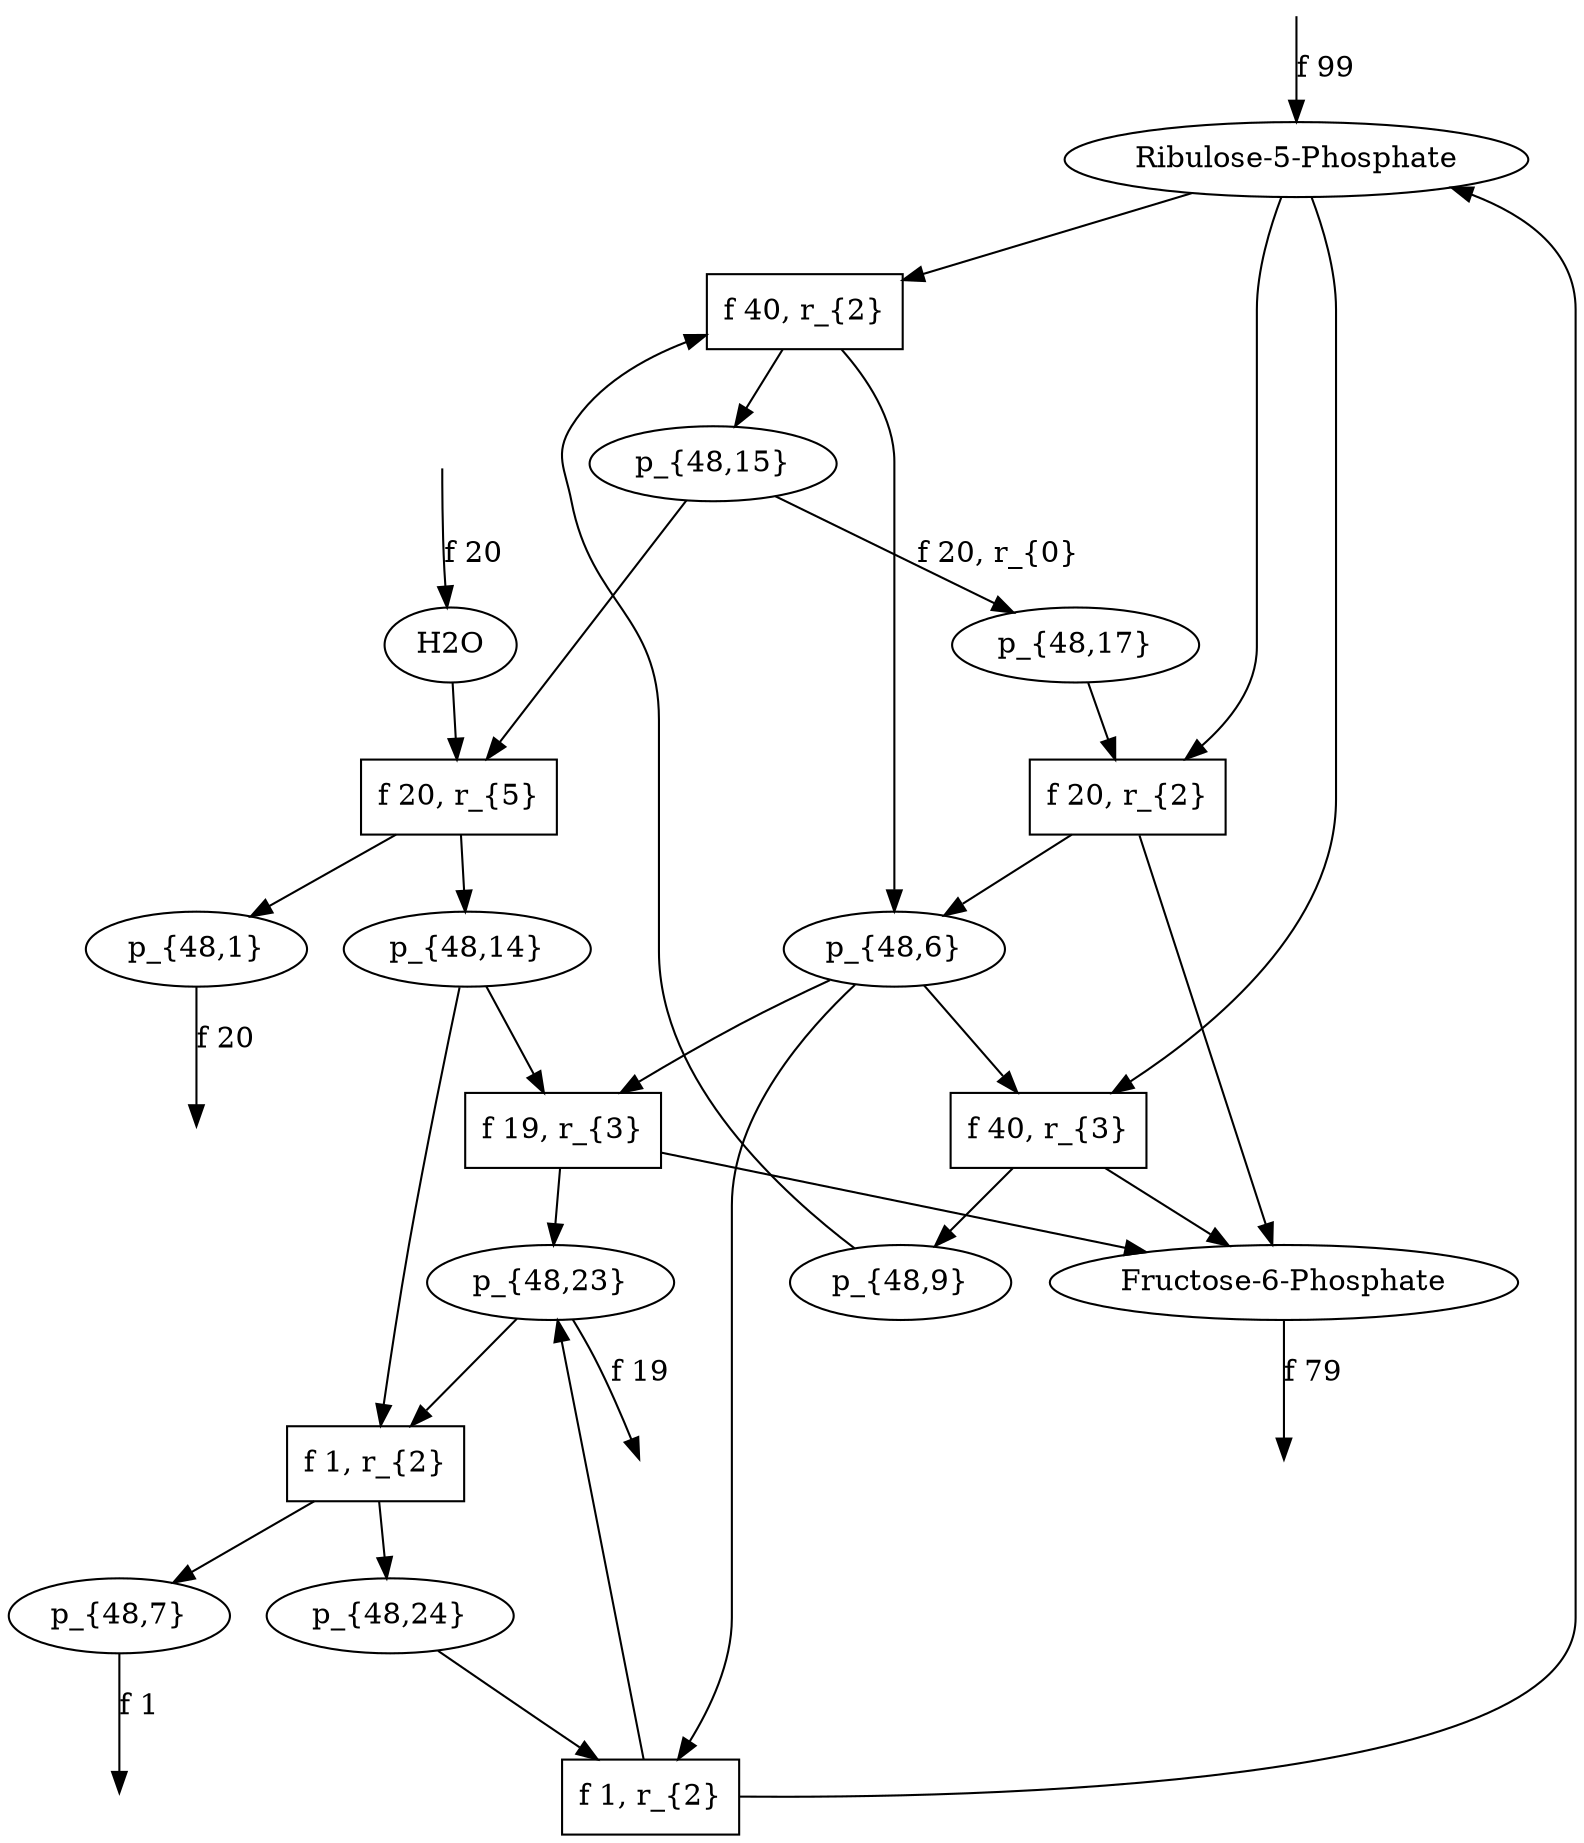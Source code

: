 digraph g {
// id = 0, graphName = Ribulose-5-Phosphate
"0-0" [ shape=ellipse label="Ribulose-5-Phosphate" image="out/004_g_0_11311100.svg" ];
// id = 1, graphName = H2O
"1-0" [ shape=ellipse label="H2O" image="out/052_g_1_11311100.svg" ];
// id = 2, graphName = p_{48,0}
// id = 4, graphName = p_{48,1}
"4-0" [ shape=ellipse label="p_{48,1}" image="out/054_g_1652_11311100.svg" ];
// id = 5, graphName = p_{48,2}
// id = 7, graphName = p_{48,3}
// id = 9, graphName = p_{48,4}
// id = 10, graphName = p_{48,5}
// id = 12, graphName = p_{48,6}
"12-0" [ shape=ellipse label="p_{48,6}" image="out/056_g_1663_11311100.svg" ];
// id = 14, graphName = p_{48,7}
"14-0" [ shape=ellipse label="p_{48,7}" image="out/058_g_1666_11311100.svg" ];
// id = 15, graphName = p_{48,8}
// id = 17, graphName = p_{48,9}
"17-0" [ shape=ellipse label="p_{48,9}" image="out/060_g_1671_11311100.svg" ];
// id = 20, graphName = p_{48,10}
// id = 23, graphName = p_{48,11}
// id = 25, graphName = p_{48,12}
// id = 27, graphName = p_{48,13}
// id = 36, graphName = p_{48,14}
"36-0" [ shape=ellipse label="p_{48,14}" image="out/062_g_1718_11311100.svg" ];
// id = 38, graphName = p_{48,15}
"38-0" [ shape=ellipse label="p_{48,15}" image="out/064_g_1720_11311100.svg" ];
// id = 51, graphName = p_{48,16}
// id = 52, graphName = p_{48,17}
"52-0" [ shape=ellipse label="p_{48,17}" image="out/066_g_1761_11311100.svg" ];
// id = 57, graphName = p_{48,18}
// id = 62, graphName = Fructose-6-Phosphate
"62-0" [ shape=ellipse label="Fructose-6-Phosphate" image="out/012_g_2_11311100.svg" ];
// id = 81, graphName = p_{48,19}
// id = 83, graphName = p_{48,20}
// id = 86, graphName = p_{48,21}
// id = 88, graphName = p_{48,22}
// id = 154, graphName = p_{48,23}
"154-0" [ shape=ellipse label="p_{48,23}" image="out/068_g_2219_11311100.svg" ];
// id = 213, graphName = p_{48,24}
"213-0" [ shape=ellipse label="p_{48,24}" image="out/070_g_2478_11311100.svg" ];
// id = 50{ 'Ribulose-5-Phosphate' 'p_{48,9}' }, 'Transketolase', { 'p_{48,6}' 'p_{48,15}' }
"50-0" [ shape=box label="f 40, r_{2}" ];
// id = 69{ 'Ribulose-5-Phosphate' 'p_{48,6}' }, 'Transaldolase', { 'Fructose-6-Phosphate' 'p_{48,9}' }
"69-0" [ shape=box label="f 40, r_{3}" ];
// id = 134{ 'Ribulose-5-Phosphate' 'p_{48,17}' }, 'Transketolase', { 'Fructose-6-Phosphate' 'p_{48,6}' }
"134-0" [ shape=box label="f 20, r_{2}" ];
// id = 160{ 'p_{48,6}' 'p_{48,14}' }, 'Transaldolase', { 'Fructose-6-Phosphate' 'p_{48,23}' }
"160-0" [ shape=box label="f 19, r_{3}" ];
// id = 190{ 'H2O' 'p_{48,15}' }, 'Phophohydrolase', { 'p_{48,1}' 'p_{48,14}' }
"190-0" [ shape=box label="f 20, r_{5}" ];
// id = 217{ 'p_{48,14}' 'p_{48,23}' }, 'Transketolase', { 'p_{48,7}' 'p_{48,24}' }
"217-0" [ shape=box label="f 1, r_{2}" ];
// id = 246{ 'p_{48,6}' 'p_{48,24}' }, 'Transketolase', { 'Ribulose-5-Phosphate' 'p_{48,23}' }
"246-0" [ shape=box label="f 1, r_{2}" ];
// id = 3{ 'Ribulose-5-Phosphate' }, 'Aldose-Ketose <-', { 'p_{48,0}' }
// id = 6{ 'Ribulose-5-Phosphate' 'H2O' }, 'Phophohydrolase', { 'p_{48,1}' 'p_{48,2}' }
// id = 8{ 'p_{48,2}' }, 'Aldose-Ketose <-', { 'p_{48,3}' }
// id = 11{ 'p_{48,0}' 'p_{48,2}' }, 'Transketolase', { 'p_{48,4}' 'p_{48,5}' }
// id = 13{ 'Ribulose-5-Phosphate' 'p_{48,0}' }, 'Transketolase', { 'p_{48,5}' 'p_{48,6}' }
// id = 16{ 'p_{48,0}' 'p_{48,2}' }, 'Transaldolase', { 'p_{48,7}' 'p_{48,8}' }
// id = 18{ 'Ribulose-5-Phosphate' 'p_{48,0}' }, 'Transaldolase', { 'p_{48,8}' 'p_{48,9}' }
// id = 19{ 'H2O' 'p_{48,0}' }, 'Phophohydrolase', { 'p_{48,1}' 'p_{48,3}' }
// id = 21{ 'p_{48,5}' }, 'Aldose-Ketose <-', { 'p_{48,10}' }
// id = 22{ 'p_{48,7}' }, 'Aldose-Ketose <-', { 'p_{48,7}' }
// id = 24{ 'p_{48,8}' }, 'Aldose-Ketose <-', { 'p_{48,11}' }
// id = 26{ 'p_{48,3}' 'p_{48,5}' }, 'Transketolase', { 'p_{48,0}' 'p_{48,12}' }
// id = 28{ 'p_{48,3}' 'p_{48,8}' }, 'Transketolase', { 'p_{48,12}' 'p_{48,13}' }
// id = 29{ 'p_{48,2}' 'p_{48,3}' }, 'Transketolase', { 'p_{48,4}' 'p_{48,12}' }
// id = 30{ 'Ribulose-5-Phosphate' 'p_{48,3}' }, 'Transketolase', { 'p_{48,6}' 'p_{48,12}' }
// id = 31{ 'p_{48,4}' 'p_{48,5}' }, 'Transketolase', { 'p_{48,0}' 'p_{48,2}' }
// id = 32{ 'p_{48,4}' 'p_{48,8}' }, 'Transketolase', { 'p_{48,2}' 'p_{48,13}' }
// id = 33{ 'p_{48,2}' 'p_{48,4}' }, 'Transketolase', { 'p_{48,2}' 'p_{48,4}' }
// id = 34{ 'Ribulose-5-Phosphate' 'p_{48,4}' }, 'Transketolase', { 'p_{48,2}' 'p_{48,6}' }
// id = 35{ 'p_{48,5}' 'p_{48,6}' }, 'Transketolase', { 'Ribulose-5-Phosphate' 'p_{48,0}' }
// id = 37{ 'p_{48,5}' 'p_{48,7}' }, 'Transketolase', { 'p_{48,0}' 'p_{48,14}' }
// id = 39{ 'p_{48,5}' 'p_{48,9}' }, 'Transketolase', { 'p_{48,0}' 'p_{48,15}' }
// id = 40{ 'p_{48,0}' 'p_{48,5}' }, 'Transketolase', { 'p_{48,0}' 'p_{48,5}' }
// id = 41{ 'p_{48,6}' 'p_{48,8}' }, 'Transketolase', { 'Ribulose-5-Phosphate' 'p_{48,13}' }
// id = 42{ 'p_{48,2}' 'p_{48,6}' }, 'Transketolase', { 'Ribulose-5-Phosphate' 'p_{48,4}' }
// id = 43{ 'Ribulose-5-Phosphate' 'p_{48,6}' }, 'Transketolase', { 'Ribulose-5-Phosphate' 'p_{48,6}' }
// id = 44{ 'p_{48,7}' 'p_{48,8}' }, 'Transketolase', { 'p_{48,13}' 'p_{48,14}' }
// id = 45{ 'p_{48,2}' 'p_{48,7}' }, 'Transketolase', { 'p_{48,4}' 'p_{48,14}' }
// id = 46{ 'Ribulose-5-Phosphate' 'p_{48,7}' }, 'Transketolase', { 'p_{48,6}' 'p_{48,14}' }
// id = 47{ 'p_{48,8}' 'p_{48,9}' }, 'Transketolase', { 'p_{48,13}' 'p_{48,15}' }
// id = 48{ 'p_{48,0}' 'p_{48,8}' }, 'Transketolase', { 'p_{48,5}' 'p_{48,13}' }
// id = 49{ 'p_{48,2}' 'p_{48,9}' }, 'Transketolase', { 'p_{48,4}' 'p_{48,15}' }
// id = 50{ 'Ribulose-5-Phosphate' 'p_{48,9}' }, 'Transketolase', { 'p_{48,6}' 'p_{48,15}' }
"0-0" -> "50-0" [ ];
"17-0" -> "50-0" [ ];
"50-0" -> "12-0" [ ];
"50-0" -> "38-0" [ ];
// id = 53{ 'p_{48,3}' 'p_{48,5}' }, 'Transaldolase', { 'p_{48,16}' 'p_{48,17}' }
// id = 54{ 'p_{48,3}' 'p_{48,8}' }, 'Transaldolase', { 'p_{48,0}' 'p_{48,16}' }
// id = 55{ 'p_{48,2}' 'p_{48,3}' }, 'Transaldolase', { 'p_{48,7}' 'p_{48,16}' }
// id = 56{ 'Ribulose-5-Phosphate' 'p_{48,3}' }, 'Transaldolase', { 'p_{48,9}' 'p_{48,16}' }
// id = 58{ 'p_{48,4}' 'p_{48,5}' }, 'Transaldolase', { 'p_{48,17}' 'p_{48,18}' }
// id = 59{ 'p_{48,4}' 'p_{48,8}' }, 'Transaldolase', { 'p_{48,0}' 'p_{48,18}' }
// id = 60{ 'p_{48,2}' 'p_{48,4}' }, 'Transaldolase', { 'p_{48,7}' 'p_{48,18}' }
// id = 61{ 'Ribulose-5-Phosphate' 'p_{48,4}' }, 'Transaldolase', { 'p_{48,9}' 'p_{48,18}' }
// id = 63{ 'p_{48,5}' 'p_{48,6}' }, 'Transaldolase', { 'Fructose-6-Phosphate' 'p_{48,17}' }
// id = 64{ 'p_{48,5}' 'p_{48,7}' }, 'Transaldolase', { 'p_{48,2}' 'p_{48,17}' }
// id = 65{ 'p_{48,5}' 'p_{48,9}' }, 'Transaldolase', { 'Ribulose-5-Phosphate' 'p_{48,17}' }
// id = 66{ 'p_{48,0}' 'p_{48,5}' }, 'Transaldolase', { 'p_{48,8}' 'p_{48,17}' }
// id = 67{ 'p_{48,6}' 'p_{48,8}' }, 'Transaldolase', { 'Fructose-6-Phosphate' 'p_{48,0}' }
// id = 68{ 'p_{48,2}' 'p_{48,6}' }, 'Transaldolase', { 'Fructose-6-Phosphate' 'p_{48,7}' }
// id = 69{ 'Ribulose-5-Phosphate' 'p_{48,6}' }, 'Transaldolase', { 'Fructose-6-Phosphate' 'p_{48,9}' }
"0-0" -> "69-0" [ ];
"12-0" -> "69-0" [ ];
"69-0" -> "17-0" [ ];
"69-0" -> "62-0" [ ];
// id = 70{ 'p_{48,7}' 'p_{48,8}' }, 'Transaldolase', { 'p_{48,0}' 'p_{48,2}' }
// id = 71{ 'p_{48,2}' 'p_{48,7}' }, 'Transaldolase', { 'p_{48,2}' 'p_{48,7}' }
// id = 72{ 'Ribulose-5-Phosphate' 'p_{48,7}' }, 'Transaldolase', { 'p_{48,2}' 'p_{48,9}' }
// id = 73{ 'p_{48,8}' 'p_{48,9}' }, 'Transaldolase', { 'Ribulose-5-Phosphate' 'p_{48,0}' }
// id = 74{ 'p_{48,0}' 'p_{48,8}' }, 'Transaldolase', { 'p_{48,0}' 'p_{48,8}' }
// id = 75{ 'p_{48,2}' 'p_{48,9}' }, 'Transaldolase', { 'Ribulose-5-Phosphate' 'p_{48,7}' }
// id = 76{ 'Ribulose-5-Phosphate' 'p_{48,9}' }, 'Transaldolase', { 'Ribulose-5-Phosphate' 'p_{48,9}' }
// id = 77{ 'H2O' 'p_{48,5}' }, 'Phophohydrolase', { 'p_{48,1}' 'p_{48,12}' }
// id = 78{ 'H2O' 'p_{48,6}' }, 'Phophohydrolase', { 'p_{48,1}' 'p_{48,4}' }
// id = 79{ 'H2O' 'p_{48,8}' }, 'Phophohydrolase', { 'p_{48,1}' 'p_{48,16}' }
// id = 80{ 'H2O' 'p_{48,9}' }, 'Phophohydrolase', { 'p_{48,1}' 'p_{48,7}' }
// id = 82{ 'p_{48,12}' }, 'Aldose-Ketose <-', { 'p_{48,19}' }
// id = 84{ 'p_{48,14}' }, 'Aldose-Ketose <-', { 'p_{48,20}' }
// id = 85{ 'p_{48,15}' }, 'Aldose-Ketose <-', { 'p_{48,17}' }
"38-0" -> "52-0" [ label="f 20, r_{0}" ];
// id = 87{ 'p_{48,16}' }, 'Aldose-Ketose <-', { 'p_{48,21}' }
// id = 89{ 'p_{48,18}' }, 'Aldose-Ketose <-', { 'p_{48,22}' }
// id = 90{ 'Fructose-6-Phosphate' }, 'Aldose-Ketose <-', { 'p_{48,13}' }
// id = 91{ 'p_{48,12}' 'p_{48,13}' }, 'Transketolase', { 'p_{48,3}' 'p_{48,8}' }
// id = 92{ 'p_{48,12}' 'p_{48,17}' }, 'Transketolase', { 'Fructose-6-Phosphate' 'p_{48,3}' }
// id = 93{ 'p_{48,9}' 'p_{48,12}' }, 'Transketolase', { 'p_{48,3}' 'p_{48,15}' }
// id = 94{ 'p_{48,0}' 'p_{48,12}' }, 'Transketolase', { 'p_{48,3}' 'p_{48,5}' }
// id = 95{ 'p_{48,3}' 'p_{48,12}' }, 'Transketolase', { 'p_{48,3}' 'p_{48,12}' }
// id = 96{ 'p_{48,4}' 'p_{48,12}' }, 'Transketolase', { 'p_{48,2}' 'p_{48,3}' }
// id = 97{ 'p_{48,6}' 'p_{48,12}' }, 'Transketolase', { 'Ribulose-5-Phosphate' 'p_{48,3}' }
// id = 98{ 'p_{48,7}' 'p_{48,12}' }, 'Transketolase', { 'p_{48,3}' 'p_{48,14}' }
// id = 99{ 'p_{48,13}' 'p_{48,14}' }, 'Transketolase', { 'p_{48,7}' 'p_{48,8}' }
// id = 100{ 'p_{48,13}' 'p_{48,15}' }, 'Transketolase', { 'p_{48,8}' 'p_{48,9}' }
// id = 101{ 'p_{48,13}' 'p_{48,16}' }, 'Transketolase', { 'p_{48,8}' 'p_{48,22}' }
// id = 102{ 'p_{48,13}' 'p_{48,18}' }, 'Transketolase', { 'p_{48,8}' 'p_{48,20}' }
// id = 103{ 'Fructose-6-Phosphate' 'p_{48,13}' }, 'Transketolase', { 'p_{48,8}' 'p_{48,17}' }
// id = 104{ 'p_{48,2}' 'p_{48,13}' }, 'Transketolase', { 'p_{48,4}' 'p_{48,8}' }
// id = 105{ 'p_{48,5}' 'p_{48,13}' }, 'Transketolase', { 'p_{48,0}' 'p_{48,8}' }
// id = 106{ 'p_{48,8}' 'p_{48,13}' }, 'Transketolase', { 'p_{48,8}' 'p_{48,13}' }
// id = 107{ 'Ribulose-5-Phosphate' 'p_{48,13}' }, 'Transketolase', { 'p_{48,6}' 'p_{48,8}' }
// id = 108{ 'p_{48,14}' 'p_{48,17}' }, 'Transketolase', { 'Fructose-6-Phosphate' 'p_{48,7}' }
// id = 109{ 'p_{48,9}' 'p_{48,14}' }, 'Transketolase', { 'p_{48,7}' 'p_{48,15}' }
// id = 110{ 'p_{48,0}' 'p_{48,14}' }, 'Transketolase', { 'p_{48,5}' 'p_{48,7}' }
// id = 111{ 'p_{48,3}' 'p_{48,14}' }, 'Transketolase', { 'p_{48,7}' 'p_{48,12}' }
// id = 112{ 'p_{48,4}' 'p_{48,14}' }, 'Transketolase', { 'p_{48,2}' 'p_{48,7}' }
// id = 113{ 'p_{48,6}' 'p_{48,14}' }, 'Transketolase', { 'Ribulose-5-Phosphate' 'p_{48,7}' }
// id = 114{ 'p_{48,7}' 'p_{48,14}' }, 'Transketolase', { 'p_{48,7}' 'p_{48,14}' }
// id = 115{ 'p_{48,15}' 'p_{48,17}' }, 'Transketolase', { 'Fructose-6-Phosphate' 'p_{48,9}' }
// id = 116{ 'p_{48,9}' 'p_{48,15}' }, 'Transketolase', { 'p_{48,9}' 'p_{48,15}' }
// id = 117{ 'p_{48,0}' 'p_{48,15}' }, 'Transketolase', { 'p_{48,5}' 'p_{48,9}' }
// id = 118{ 'p_{48,3}' 'p_{48,15}' }, 'Transketolase', { 'p_{48,9}' 'p_{48,12}' }
// id = 119{ 'p_{48,4}' 'p_{48,15}' }, 'Transketolase', { 'p_{48,2}' 'p_{48,9}' }
// id = 120{ 'p_{48,6}' 'p_{48,15}' }, 'Transketolase', { 'Ribulose-5-Phosphate' 'p_{48,9}' }
// id = 121{ 'p_{48,7}' 'p_{48,15}' }, 'Transketolase', { 'p_{48,9}' 'p_{48,14}' }
// id = 122{ 'p_{48,16}' 'p_{48,17}' }, 'Transketolase', { 'Fructose-6-Phosphate' 'p_{48,22}' }
// id = 123{ 'p_{48,9}' 'p_{48,16}' }, 'Transketolase', { 'p_{48,15}' 'p_{48,22}' }
// id = 124{ 'p_{48,0}' 'p_{48,16}' }, 'Transketolase', { 'p_{48,5}' 'p_{48,22}' }
// id = 125{ 'p_{48,3}' 'p_{48,16}' }, 'Transketolase', { 'p_{48,12}' 'p_{48,22}' }
// id = 126{ 'p_{48,4}' 'p_{48,16}' }, 'Transketolase', { 'p_{48,2}' 'p_{48,22}' }
// id = 127{ 'p_{48,6}' 'p_{48,16}' }, 'Transketolase', { 'Ribulose-5-Phosphate' 'p_{48,22}' }
// id = 128{ 'p_{48,7}' 'p_{48,16}' }, 'Transketolase', { 'p_{48,14}' 'p_{48,22}' }
// id = 129{ 'p_{48,17}' 'p_{48,18}' }, 'Transketolase', { 'Fructose-6-Phosphate' 'p_{48,20}' }
// id = 130{ 'Fructose-6-Phosphate' 'p_{48,17}' }, 'Transketolase', { 'Fructose-6-Phosphate' 'p_{48,17}' }
// id = 131{ 'p_{48,2}' 'p_{48,17}' }, 'Transketolase', { 'Fructose-6-Phosphate' 'p_{48,4}' }
// id = 132{ 'p_{48,5}' 'p_{48,17}' }, 'Transketolase', { 'Fructose-6-Phosphate' 'p_{48,0}' }
// id = 133{ 'p_{48,8}' 'p_{48,17}' }, 'Transketolase', { 'Fructose-6-Phosphate' 'p_{48,13}' }
// id = 134{ 'Ribulose-5-Phosphate' 'p_{48,17}' }, 'Transketolase', { 'Fructose-6-Phosphate' 'p_{48,6}' }
"0-0" -> "134-0" [ ];
"52-0" -> "134-0" [ ];
"134-0" -> "12-0" [ ];
"134-0" -> "62-0" [ ];
// id = 135{ 'p_{48,9}' 'p_{48,18}' }, 'Transketolase', { 'p_{48,15}' 'p_{48,20}' }
// id = 136{ 'p_{48,0}' 'p_{48,18}' }, 'Transketolase', { 'p_{48,5}' 'p_{48,20}' }
// id = 137{ 'p_{48,3}' 'p_{48,18}' }, 'Transketolase', { 'p_{48,12}' 'p_{48,20}' }
// id = 138{ 'p_{48,4}' 'p_{48,18}' }, 'Transketolase', { 'p_{48,2}' 'p_{48,20}' }
// id = 139{ 'p_{48,6}' 'p_{48,18}' }, 'Transketolase', { 'Ribulose-5-Phosphate' 'p_{48,20}' }
// id = 140{ 'p_{48,7}' 'p_{48,18}' }, 'Transketolase', { 'p_{48,14}' 'p_{48,20}' }
// id = 141{ 'Fructose-6-Phosphate' 'p_{48,9}' }, 'Transketolase', { 'p_{48,15}' 'p_{48,17}' }
// id = 142{ 'Fructose-6-Phosphate' 'p_{48,0}' }, 'Transketolase', { 'p_{48,5}' 'p_{48,17}' }
// id = 143{ 'Fructose-6-Phosphate' 'p_{48,3}' }, 'Transketolase', { 'p_{48,12}' 'p_{48,17}' }
// id = 144{ 'Fructose-6-Phosphate' 'p_{48,4}' }, 'Transketolase', { 'p_{48,2}' 'p_{48,17}' }
// id = 145{ 'Fructose-6-Phosphate' 'p_{48,6}' }, 'Transketolase', { 'Ribulose-5-Phosphate' 'p_{48,17}' }
// id = 146{ 'Fructose-6-Phosphate' 'p_{48,7}' }, 'Transketolase', { 'p_{48,14}' 'p_{48,17}' }
// id = 147{ 'p_{48,12}' 'p_{48,17}' }, 'Transaldolase', { 'p_{48,5}' 'p_{48,20}' }
// id = 148{ 'p_{48,9}' 'p_{48,12}' }, 'Transaldolase', { 'Ribulose-5-Phosphate' 'p_{48,20}' }
// id = 149{ 'p_{48,0}' 'p_{48,12}' }, 'Transaldolase', { 'p_{48,8}' 'p_{48,20}' }
// id = 150{ 'p_{48,3}' 'p_{48,12}' }, 'Transaldolase', { 'p_{48,16}' 'p_{48,20}' }
// id = 151{ 'p_{48,4}' 'p_{48,12}' }, 'Transaldolase', { 'p_{48,18}' 'p_{48,20}' }
// id = 152{ 'p_{48,6}' 'p_{48,12}' }, 'Transaldolase', { 'Fructose-6-Phosphate' 'p_{48,20}' }
// id = 153{ 'p_{48,7}' 'p_{48,12}' }, 'Transaldolase', { 'p_{48,2}' 'p_{48,20}' }
// id = 155{ 'p_{48,14}' 'p_{48,17}' }, 'Transaldolase', { 'p_{48,5}' 'p_{48,23}' }
// id = 156{ 'p_{48,9}' 'p_{48,14}' }, 'Transaldolase', { 'Ribulose-5-Phosphate' 'p_{48,23}' }
// id = 157{ 'p_{48,0}' 'p_{48,14}' }, 'Transaldolase', { 'p_{48,8}' 'p_{48,23}' }
// id = 158{ 'p_{48,3}' 'p_{48,14}' }, 'Transaldolase', { 'p_{48,16}' 'p_{48,23}' }
// id = 159{ 'p_{48,4}' 'p_{48,14}' }, 'Transaldolase', { 'p_{48,18}' 'p_{48,23}' }
// id = 160{ 'p_{48,6}' 'p_{48,14}' }, 'Transaldolase', { 'Fructose-6-Phosphate' 'p_{48,23}' }
"12-0" -> "160-0" [ ];
"36-0" -> "160-0" [ ];
"160-0" -> "62-0" [ ];
"160-0" -> "154-0" [ ];
// id = 161{ 'p_{48,7}' 'p_{48,14}' }, 'Transaldolase', { 'p_{48,2}' 'p_{48,23}' }
// id = 162{ 'p_{48,16}' 'p_{48,17}' }, 'Transaldolase', { 'p_{48,3}' 'p_{48,5}' }
// id = 163{ 'p_{48,9}' 'p_{48,16}' }, 'Transaldolase', { 'Ribulose-5-Phosphate' 'p_{48,3}' }
// id = 164{ 'p_{48,0}' 'p_{48,16}' }, 'Transaldolase', { 'p_{48,3}' 'p_{48,8}' }
// id = 165{ 'p_{48,3}' 'p_{48,16}' }, 'Transaldolase', { 'p_{48,3}' 'p_{48,16}' }
// id = 166{ 'p_{48,4}' 'p_{48,16}' }, 'Transaldolase', { 'p_{48,3}' 'p_{48,18}' }
// id = 167{ 'p_{48,6}' 'p_{48,16}' }, 'Transaldolase', { 'Fructose-6-Phosphate' 'p_{48,3}' }
// id = 168{ 'p_{48,7}' 'p_{48,16}' }, 'Transaldolase', { 'p_{48,2}' 'p_{48,3}' }
// id = 169{ 'p_{48,17}' 'p_{48,18}' }, 'Transaldolase', { 'p_{48,4}' 'p_{48,5}' }
// id = 170{ 'Fructose-6-Phosphate' 'p_{48,17}' }, 'Transaldolase', { 'p_{48,5}' 'p_{48,6}' }
// id = 171{ 'p_{48,2}' 'p_{48,17}' }, 'Transaldolase', { 'p_{48,5}' 'p_{48,7}' }
// id = 172{ 'p_{48,5}' 'p_{48,17}' }, 'Transaldolase', { 'p_{48,5}' 'p_{48,17}' }
// id = 173{ 'p_{48,8}' 'p_{48,17}' }, 'Transaldolase', { 'p_{48,0}' 'p_{48,5}' }
// id = 174{ 'Ribulose-5-Phosphate' 'p_{48,17}' }, 'Transaldolase', { 'p_{48,5}' 'p_{48,9}' }
// id = 175{ 'p_{48,9}' 'p_{48,18}' }, 'Transaldolase', { 'Ribulose-5-Phosphate' 'p_{48,4}' }
// id = 176{ 'p_{48,0}' 'p_{48,18}' }, 'Transaldolase', { 'p_{48,4}' 'p_{48,8}' }
// id = 177{ 'p_{48,3}' 'p_{48,18}' }, 'Transaldolase', { 'p_{48,4}' 'p_{48,16}' }
// id = 178{ 'p_{48,4}' 'p_{48,18}' }, 'Transaldolase', { 'p_{48,4}' 'p_{48,18}' }
// id = 179{ 'p_{48,6}' 'p_{48,18}' }, 'Transaldolase', { 'Fructose-6-Phosphate' 'p_{48,4}' }
// id = 180{ 'p_{48,7}' 'p_{48,18}' }, 'Transaldolase', { 'p_{48,2}' 'p_{48,4}' }
// id = 181{ 'Fructose-6-Phosphate' 'p_{48,9}' }, 'Transaldolase', { 'Ribulose-5-Phosphate' 'p_{48,6}' }
// id = 182{ 'Fructose-6-Phosphate' 'p_{48,0}' }, 'Transaldolase', { 'p_{48,6}' 'p_{48,8}' }
// id = 183{ 'Fructose-6-Phosphate' 'p_{48,3}' }, 'Transaldolase', { 'p_{48,6}' 'p_{48,16}' }
// id = 184{ 'Fructose-6-Phosphate' 'p_{48,4}' }, 'Transaldolase', { 'p_{48,6}' 'p_{48,18}' }
// id = 185{ 'Fructose-6-Phosphate' 'p_{48,6}' }, 'Transaldolase', { 'Fructose-6-Phosphate' 'p_{48,6}' }
// id = 186{ 'Fructose-6-Phosphate' 'p_{48,7}' }, 'Transaldolase', { 'p_{48,2}' 'p_{48,6}' }
// id = 187{ 'H2O' 'p_{48,10}' }, 'Phophohydrolase', { 'p_{48,1}' 'p_{48,19}' }
// id = 188{ 'H2O' 'p_{48,11}' }, 'Phophohydrolase', { 'p_{48,1}' 'p_{48,21}' }
// id = 189{ 'H2O' 'p_{48,13}' }, 'Phophohydrolase', { 'p_{48,1}' 'p_{48,22}' }
// id = 190{ 'H2O' 'p_{48,15}' }, 'Phophohydrolase', { 'p_{48,1}' 'p_{48,14}' }
"1-0" -> "190-0" [ ];
"38-0" -> "190-0" [ ];
"190-0" -> "4-0" [ ];
"190-0" -> "36-0" [ ];
// id = 191{ 'H2O' 'p_{48,17}' }, 'Phophohydrolase', { 'p_{48,1}' 'p_{48,20}' }
// id = 192{ 'H2O' 'Fructose-6-Phosphate' }, 'Phophohydrolase', { 'p_{48,1}' 'p_{48,18}' }
// id = 193{ 'p_{48,5}' 'p_{48,20}' }, 'Transketolase', { 'p_{48,0}' 'p_{48,18}' }
// id = 194{ 'p_{48,8}' 'p_{48,20}' }, 'Transketolase', { 'p_{48,13}' 'p_{48,18}' }
// id = 195{ 'p_{48,12}' 'p_{48,20}' }, 'Transketolase', { 'p_{48,3}' 'p_{48,18}' }
// id = 196{ 'p_{48,14}' 'p_{48,20}' }, 'Transketolase', { 'p_{48,7}' 'p_{48,18}' }
// id = 197{ 'p_{48,15}' 'p_{48,20}' }, 'Transketolase', { 'p_{48,9}' 'p_{48,18}' }
// id = 198{ 'p_{48,16}' 'p_{48,20}' }, 'Transketolase', { 'p_{48,18}' 'p_{48,22}' }
// id = 199{ 'p_{48,18}' 'p_{48,20}' }, 'Transketolase', { 'p_{48,18}' 'p_{48,20}' }
// id = 200{ 'p_{48,2}' 'p_{48,20}' }, 'Transketolase', { 'p_{48,4}' 'p_{48,18}' }
// id = 201{ 'Fructose-6-Phosphate' 'p_{48,20}' }, 'Transketolase', { 'p_{48,17}' 'p_{48,18}' }
// id = 202{ 'Ribulose-5-Phosphate' 'p_{48,20}' }, 'Transketolase', { 'p_{48,6}' 'p_{48,18}' }
// id = 203{ 'p_{48,5}' 'p_{48,22}' }, 'Transketolase', { 'p_{48,0}' 'p_{48,16}' }
// id = 204{ 'p_{48,8}' 'p_{48,22}' }, 'Transketolase', { 'p_{48,13}' 'p_{48,16}' }
// id = 205{ 'p_{48,12}' 'p_{48,22}' }, 'Transketolase', { 'p_{48,3}' 'p_{48,16}' }
// id = 206{ 'p_{48,14}' 'p_{48,22}' }, 'Transketolase', { 'p_{48,7}' 'p_{48,16}' }
// id = 207{ 'p_{48,15}' 'p_{48,22}' }, 'Transketolase', { 'p_{48,9}' 'p_{48,16}' }
// id = 208{ 'p_{48,16}' 'p_{48,22}' }, 'Transketolase', { 'p_{48,16}' 'p_{48,22}' }
// id = 209{ 'p_{48,18}' 'p_{48,22}' }, 'Transketolase', { 'p_{48,16}' 'p_{48,20}' }
// id = 210{ 'p_{48,2}' 'p_{48,22}' }, 'Transketolase', { 'p_{48,4}' 'p_{48,16}' }
// id = 211{ 'Fructose-6-Phosphate' 'p_{48,22}' }, 'Transketolase', { 'p_{48,16}' 'p_{48,17}' }
// id = 212{ 'Ribulose-5-Phosphate' 'p_{48,22}' }, 'Transketolase', { 'p_{48,6}' 'p_{48,16}' }
// id = 214{ 'p_{48,5}' 'p_{48,23}' }, 'Transketolase', { 'p_{48,0}' 'p_{48,24}' }
// id = 215{ 'p_{48,8}' 'p_{48,23}' }, 'Transketolase', { 'p_{48,13}' 'p_{48,24}' }
// id = 216{ 'p_{48,12}' 'p_{48,23}' }, 'Transketolase', { 'p_{48,3}' 'p_{48,24}' }
// id = 217{ 'p_{48,14}' 'p_{48,23}' }, 'Transketolase', { 'p_{48,7}' 'p_{48,24}' }
"36-0" -> "217-0" [ ];
"154-0" -> "217-0" [ ];
"217-0" -> "14-0" [ ];
"217-0" -> "213-0" [ ];
// id = 218{ 'p_{48,15}' 'p_{48,23}' }, 'Transketolase', { 'p_{48,9}' 'p_{48,24}' }
// id = 219{ 'p_{48,16}' 'p_{48,23}' }, 'Transketolase', { 'p_{48,22}' 'p_{48,24}' }
// id = 220{ 'p_{48,18}' 'p_{48,23}' }, 'Transketolase', { 'p_{48,20}' 'p_{48,24}' }
// id = 221{ 'p_{48,2}' 'p_{48,23}' }, 'Transketolase', { 'p_{48,4}' 'p_{48,24}' }
// id = 222{ 'Fructose-6-Phosphate' 'p_{48,23}' }, 'Transketolase', { 'p_{48,17}' 'p_{48,24}' }
// id = 223{ 'Ribulose-5-Phosphate' 'p_{48,23}' }, 'Transketolase', { 'p_{48,6}' 'p_{48,24}' }
// id = 224{ 'p_{48,5}' 'p_{48,20}' }, 'Transaldolase', { 'p_{48,12}' 'p_{48,17}' }
// id = 225{ 'p_{48,8}' 'p_{48,20}' }, 'Transaldolase', { 'p_{48,0}' 'p_{48,12}' }
// id = 226{ 'p_{48,12}' 'p_{48,20}' }, 'Transaldolase', { 'p_{48,12}' 'p_{48,20}' }
// id = 227{ 'p_{48,14}' 'p_{48,20}' }, 'Transaldolase', { 'p_{48,12}' 'p_{48,23}' }
// id = 228{ 'p_{48,16}' 'p_{48,20}' }, 'Transaldolase', { 'p_{48,3}' 'p_{48,12}' }
// id = 229{ 'p_{48,18}' 'p_{48,20}' }, 'Transaldolase', { 'p_{48,4}' 'p_{48,12}' }
// id = 230{ 'p_{48,2}' 'p_{48,20}' }, 'Transaldolase', { 'p_{48,7}' 'p_{48,12}' }
// id = 231{ 'Fructose-6-Phosphate' 'p_{48,20}' }, 'Transaldolase', { 'p_{48,6}' 'p_{48,12}' }
// id = 232{ 'Ribulose-5-Phosphate' 'p_{48,20}' }, 'Transaldolase', { 'p_{48,9}' 'p_{48,12}' }
// id = 233{ 'p_{48,5}' 'p_{48,23}' }, 'Transaldolase', { 'p_{48,14}' 'p_{48,17}' }
// id = 234{ 'p_{48,8}' 'p_{48,23}' }, 'Transaldolase', { 'p_{48,0}' 'p_{48,14}' }
// id = 235{ 'p_{48,12}' 'p_{48,23}' }, 'Transaldolase', { 'p_{48,14}' 'p_{48,20}' }
// id = 236{ 'p_{48,14}' 'p_{48,23}' }, 'Transaldolase', { 'p_{48,14}' 'p_{48,23}' }
// id = 237{ 'p_{48,16}' 'p_{48,23}' }, 'Transaldolase', { 'p_{48,3}' 'p_{48,14}' }
// id = 238{ 'p_{48,18}' 'p_{48,23}' }, 'Transaldolase', { 'p_{48,4}' 'p_{48,14}' }
// id = 239{ 'p_{48,2}' 'p_{48,23}' }, 'Transaldolase', { 'p_{48,7}' 'p_{48,14}' }
// id = 240{ 'Fructose-6-Phosphate' 'p_{48,23}' }, 'Transaldolase', { 'p_{48,6}' 'p_{48,14}' }
// id = 241{ 'Ribulose-5-Phosphate' 'p_{48,23}' }, 'Transaldolase', { 'p_{48,9}' 'p_{48,14}' }
// id = 242{ 'p_{48,24}' }, 'Aldose-Ketose <-', { 'p_{48,4}' }
// id = 243{ 'p_{48,0}' 'p_{48,24}' }, 'Transketolase', { 'p_{48,5}' 'p_{48,23}' }
// id = 244{ 'p_{48,3}' 'p_{48,24}' }, 'Transketolase', { 'p_{48,12}' 'p_{48,23}' }
// id = 245{ 'p_{48,4}' 'p_{48,24}' }, 'Transketolase', { 'p_{48,2}' 'p_{48,23}' }
// id = 246{ 'p_{48,6}' 'p_{48,24}' }, 'Transketolase', { 'Ribulose-5-Phosphate' 'p_{48,23}' }
"12-0" -> "246-0" [ ];
"213-0" -> "246-0" [ ];
"246-0" -> "0-0" [ ];
"246-0" -> "154-0" [ ];
// id = 247{ 'p_{48,7}' 'p_{48,24}' }, 'Transketolase', { 'p_{48,14}' 'p_{48,23}' }
// id = 248{ 'p_{48,9}' 'p_{48,24}' }, 'Transketolase', { 'p_{48,15}' 'p_{48,23}' }
// id = 249{ 'p_{48,13}' 'p_{48,24}' }, 'Transketolase', { 'p_{48,8}' 'p_{48,23}' }
// id = 250{ 'p_{48,17}' 'p_{48,24}' }, 'Transketolase', { 'Fructose-6-Phosphate' 'p_{48,23}' }
// id = 251{ 'p_{48,20}' 'p_{48,24}' }, 'Transketolase', { 'p_{48,18}' 'p_{48,23}' }
// id = 252{ 'p_{48,22}' 'p_{48,24}' }, 'Transketolase', { 'p_{48,16}' 'p_{48,23}' }
// id = 253{ 'p_{48,23}' 'p_{48,24}' }, 'Transketolase', { 'p_{48,23}' 'p_{48,24}' }
// inFlow/outFlow, id = 0-0, graphName = Ribulose-5-Phosphate, inFlow = 99, outFlow = 0
"0-0-IOFlow" [ shape=point style=invis label="" ];
"0-0-IOFlow" -> "0-0" [ label="f 99" ];
// inFlow/outFlow, id = 1-0, graphName = H2O, inFlow = 20, outFlow = 0
"1-0-IOFlow" [ shape=point style=invis label="" ];
"1-0-IOFlow" -> "1-0" [ label="f 20" ];
// inFlow/outFlow, id = 4-0, graphName = p_{48,1}, inFlow = 0, outFlow = 20
"4-0-IOFlow" [ shape=point style=invis label="" ];
"4-0" -> "4-0-IOFlow" [ label="f 20" ];
// inFlow/outFlow, id = 14-0, graphName = p_{48,7}, inFlow = 0, outFlow = 1
"14-0-IOFlow" [ shape=point style=invis label="" ];
"14-0" -> "14-0-IOFlow" [ label="f 1" ];
// inFlow/outFlow, id = 62-0, graphName = Fructose-6-Phosphate, inFlow = 0, outFlow = 79
"62-0-IOFlow" [ shape=point style=invis label="" ];
"62-0" -> "62-0-IOFlow" [ label="f 79" ];
// inFlow/outFlow, id = 154-0, graphName = p_{48,23}, inFlow = 0, outFlow = 19
"154-0-IOFlow" [ shape=point style=invis label="" ];
"154-0" -> "154-0-IOFlow" [ label="f 19" ];
}
